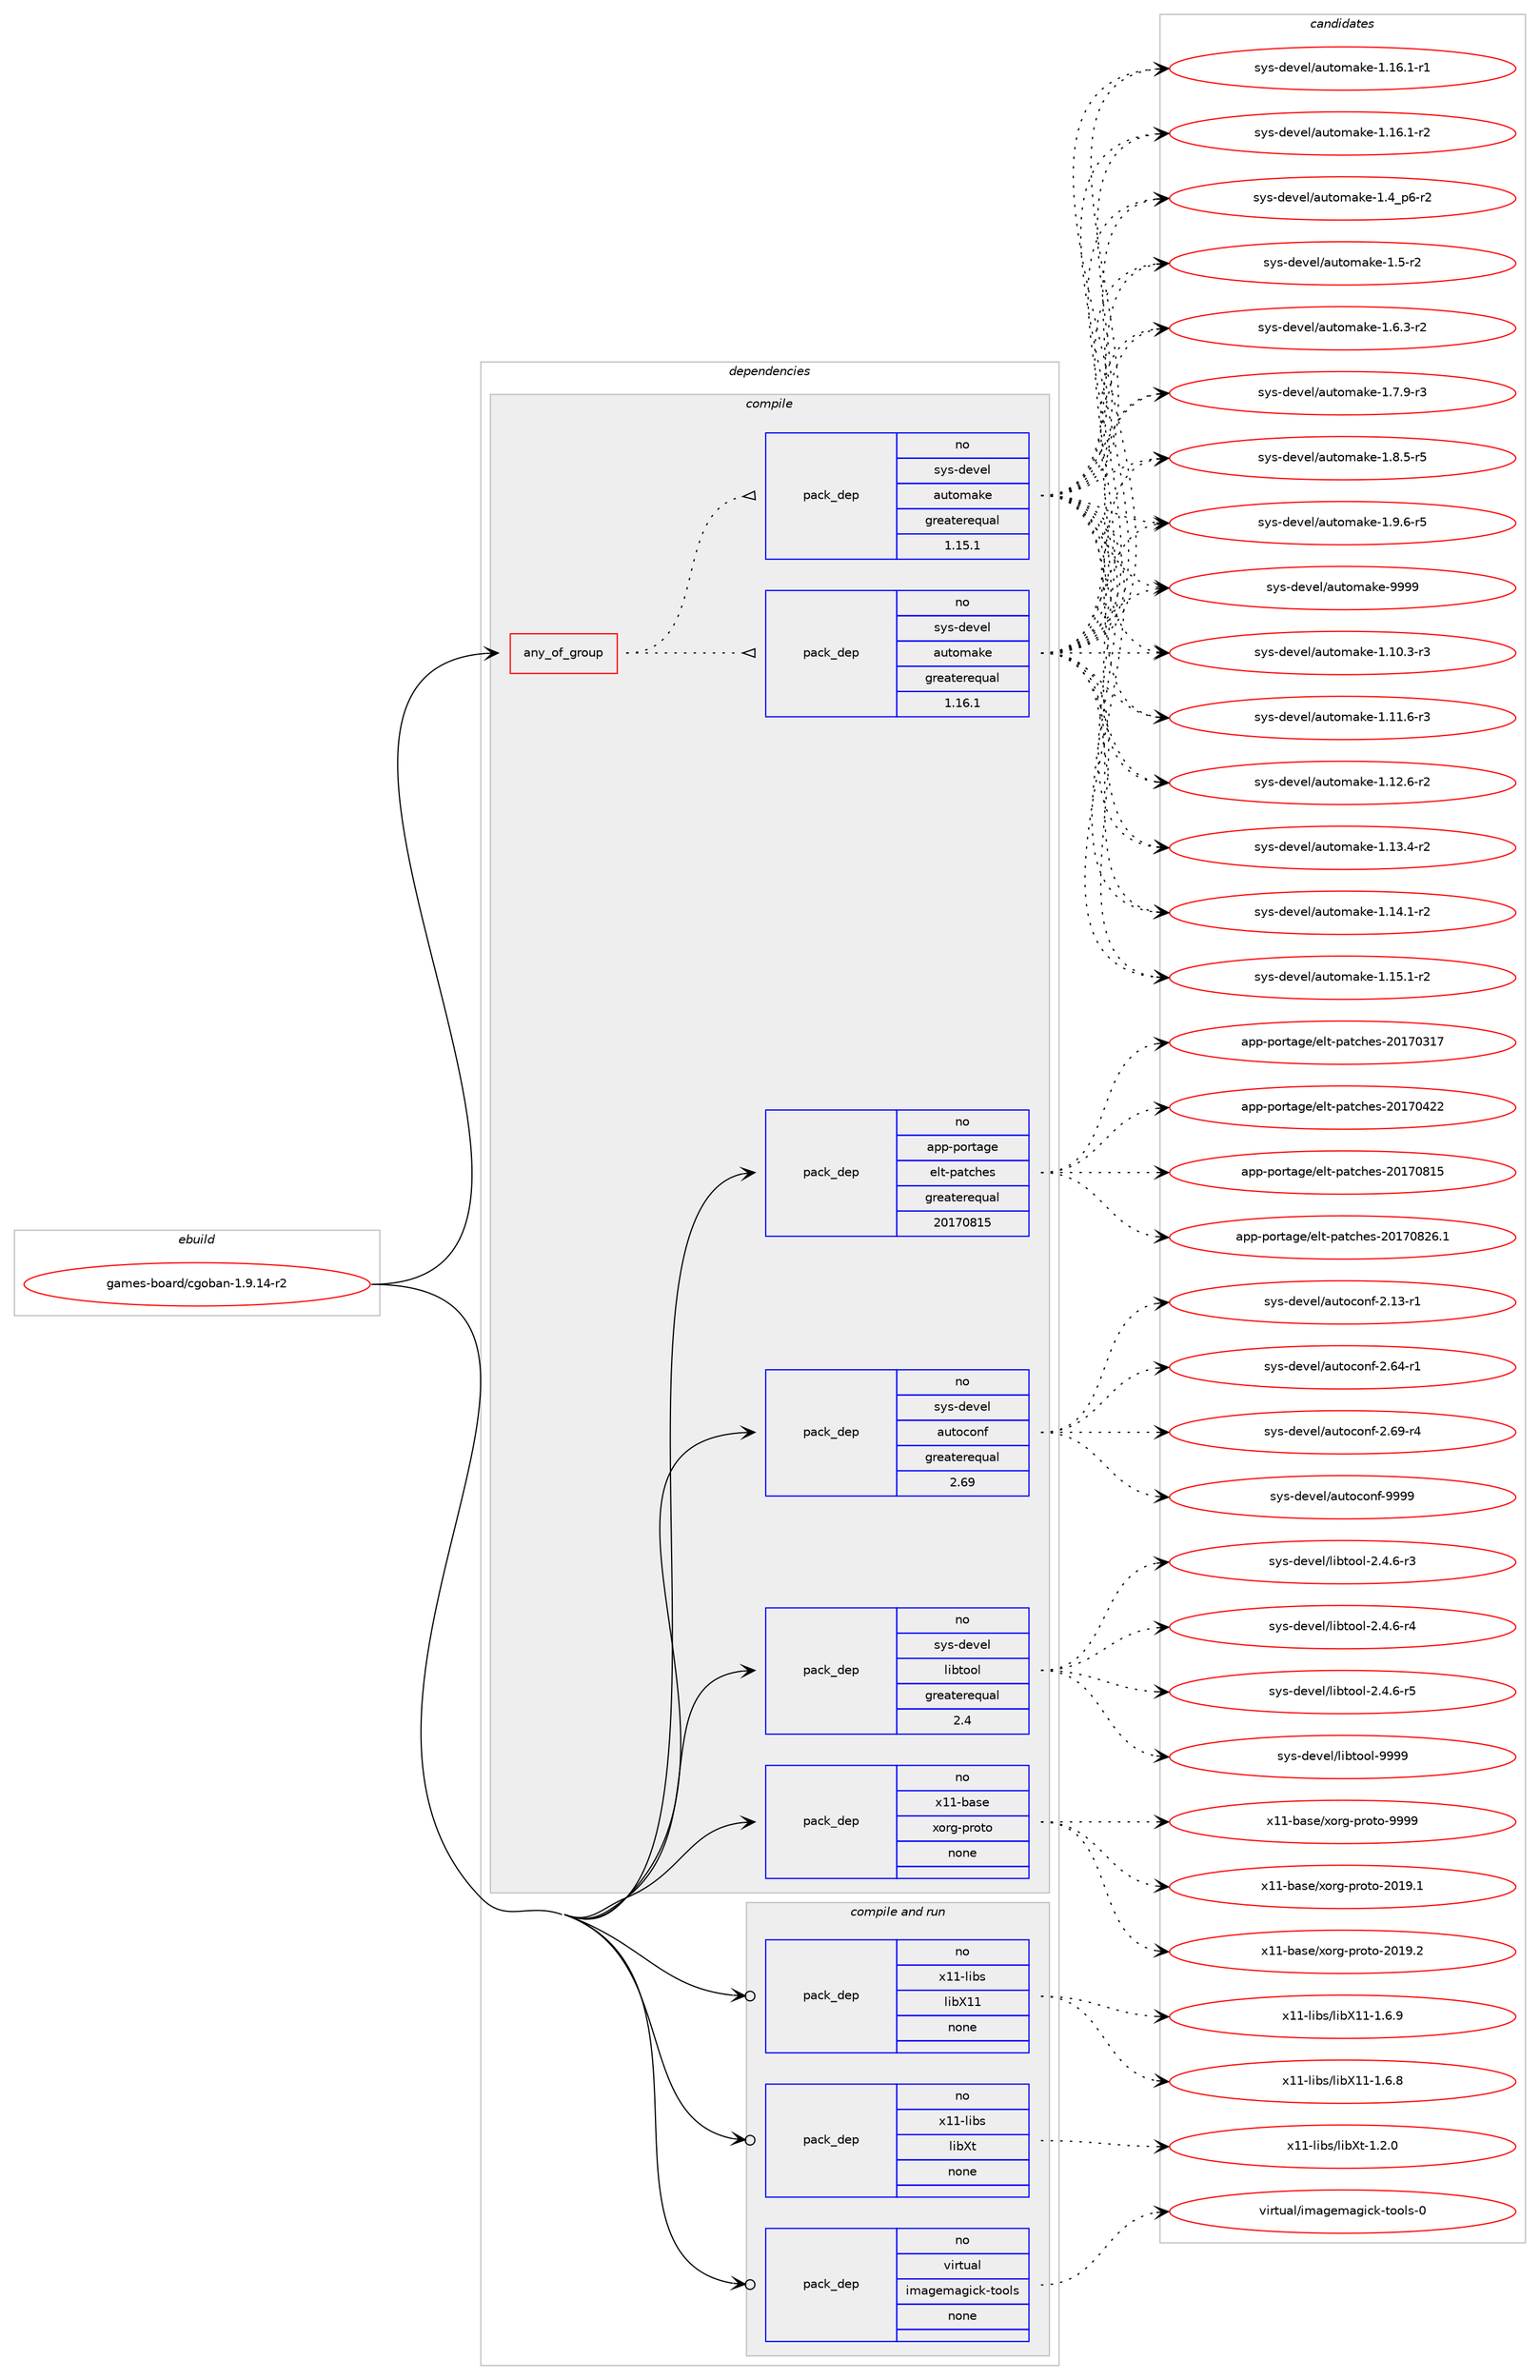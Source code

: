 digraph prolog {

# *************
# Graph options
# *************

newrank=true;
concentrate=true;
compound=true;
graph [rankdir=LR,fontname=Helvetica,fontsize=10,ranksep=1.5];#, ranksep=2.5, nodesep=0.2];
edge  [arrowhead=vee];
node  [fontname=Helvetica,fontsize=10];

# **********
# The ebuild
# **********

subgraph cluster_leftcol {
color=gray;
rank=same;
label=<<i>ebuild</i>>;
id [label="games-board/cgoban-1.9.14-r2", color=red, width=4, href="../games-board/cgoban-1.9.14-r2.svg"];
}

# ****************
# The dependencies
# ****************

subgraph cluster_midcol {
color=gray;
label=<<i>dependencies</i>>;
subgraph cluster_compile {
fillcolor="#eeeeee";
style=filled;
label=<<i>compile</i>>;
subgraph any11910 {
dependency737291 [label=<<TABLE BORDER="0" CELLBORDER="1" CELLSPACING="0" CELLPADDING="4"><TR><TD CELLPADDING="10">any_of_group</TD></TR></TABLE>>, shape=none, color=red];subgraph pack540778 {
dependency737292 [label=<<TABLE BORDER="0" CELLBORDER="1" CELLSPACING="0" CELLPADDING="4" WIDTH="220"><TR><TD ROWSPAN="6" CELLPADDING="30">pack_dep</TD></TR><TR><TD WIDTH="110">no</TD></TR><TR><TD>sys-devel</TD></TR><TR><TD>automake</TD></TR><TR><TD>greaterequal</TD></TR><TR><TD>1.16.1</TD></TR></TABLE>>, shape=none, color=blue];
}
dependency737291:e -> dependency737292:w [weight=20,style="dotted",arrowhead="oinv"];
subgraph pack540779 {
dependency737293 [label=<<TABLE BORDER="0" CELLBORDER="1" CELLSPACING="0" CELLPADDING="4" WIDTH="220"><TR><TD ROWSPAN="6" CELLPADDING="30">pack_dep</TD></TR><TR><TD WIDTH="110">no</TD></TR><TR><TD>sys-devel</TD></TR><TR><TD>automake</TD></TR><TR><TD>greaterequal</TD></TR><TR><TD>1.15.1</TD></TR></TABLE>>, shape=none, color=blue];
}
dependency737291:e -> dependency737293:w [weight=20,style="dotted",arrowhead="oinv"];
}
id:e -> dependency737291:w [weight=20,style="solid",arrowhead="vee"];
subgraph pack540780 {
dependency737294 [label=<<TABLE BORDER="0" CELLBORDER="1" CELLSPACING="0" CELLPADDING="4" WIDTH="220"><TR><TD ROWSPAN="6" CELLPADDING="30">pack_dep</TD></TR><TR><TD WIDTH="110">no</TD></TR><TR><TD>app-portage</TD></TR><TR><TD>elt-patches</TD></TR><TR><TD>greaterequal</TD></TR><TR><TD>20170815</TD></TR></TABLE>>, shape=none, color=blue];
}
id:e -> dependency737294:w [weight=20,style="solid",arrowhead="vee"];
subgraph pack540781 {
dependency737295 [label=<<TABLE BORDER="0" CELLBORDER="1" CELLSPACING="0" CELLPADDING="4" WIDTH="220"><TR><TD ROWSPAN="6" CELLPADDING="30">pack_dep</TD></TR><TR><TD WIDTH="110">no</TD></TR><TR><TD>sys-devel</TD></TR><TR><TD>autoconf</TD></TR><TR><TD>greaterequal</TD></TR><TR><TD>2.69</TD></TR></TABLE>>, shape=none, color=blue];
}
id:e -> dependency737295:w [weight=20,style="solid",arrowhead="vee"];
subgraph pack540782 {
dependency737296 [label=<<TABLE BORDER="0" CELLBORDER="1" CELLSPACING="0" CELLPADDING="4" WIDTH="220"><TR><TD ROWSPAN="6" CELLPADDING="30">pack_dep</TD></TR><TR><TD WIDTH="110">no</TD></TR><TR><TD>sys-devel</TD></TR><TR><TD>libtool</TD></TR><TR><TD>greaterequal</TD></TR><TR><TD>2.4</TD></TR></TABLE>>, shape=none, color=blue];
}
id:e -> dependency737296:w [weight=20,style="solid",arrowhead="vee"];
subgraph pack540783 {
dependency737297 [label=<<TABLE BORDER="0" CELLBORDER="1" CELLSPACING="0" CELLPADDING="4" WIDTH="220"><TR><TD ROWSPAN="6" CELLPADDING="30">pack_dep</TD></TR><TR><TD WIDTH="110">no</TD></TR><TR><TD>x11-base</TD></TR><TR><TD>xorg-proto</TD></TR><TR><TD>none</TD></TR><TR><TD></TD></TR></TABLE>>, shape=none, color=blue];
}
id:e -> dependency737297:w [weight=20,style="solid",arrowhead="vee"];
}
subgraph cluster_compileandrun {
fillcolor="#eeeeee";
style=filled;
label=<<i>compile and run</i>>;
subgraph pack540784 {
dependency737298 [label=<<TABLE BORDER="0" CELLBORDER="1" CELLSPACING="0" CELLPADDING="4" WIDTH="220"><TR><TD ROWSPAN="6" CELLPADDING="30">pack_dep</TD></TR><TR><TD WIDTH="110">no</TD></TR><TR><TD>virtual</TD></TR><TR><TD>imagemagick-tools</TD></TR><TR><TD>none</TD></TR><TR><TD></TD></TR></TABLE>>, shape=none, color=blue];
}
id:e -> dependency737298:w [weight=20,style="solid",arrowhead="odotvee"];
subgraph pack540785 {
dependency737299 [label=<<TABLE BORDER="0" CELLBORDER="1" CELLSPACING="0" CELLPADDING="4" WIDTH="220"><TR><TD ROWSPAN="6" CELLPADDING="30">pack_dep</TD></TR><TR><TD WIDTH="110">no</TD></TR><TR><TD>x11-libs</TD></TR><TR><TD>libX11</TD></TR><TR><TD>none</TD></TR><TR><TD></TD></TR></TABLE>>, shape=none, color=blue];
}
id:e -> dependency737299:w [weight=20,style="solid",arrowhead="odotvee"];
subgraph pack540786 {
dependency737300 [label=<<TABLE BORDER="0" CELLBORDER="1" CELLSPACING="0" CELLPADDING="4" WIDTH="220"><TR><TD ROWSPAN="6" CELLPADDING="30">pack_dep</TD></TR><TR><TD WIDTH="110">no</TD></TR><TR><TD>x11-libs</TD></TR><TR><TD>libXt</TD></TR><TR><TD>none</TD></TR><TR><TD></TD></TR></TABLE>>, shape=none, color=blue];
}
id:e -> dependency737300:w [weight=20,style="solid",arrowhead="odotvee"];
}
subgraph cluster_run {
fillcolor="#eeeeee";
style=filled;
label=<<i>run</i>>;
}
}

# **************
# The candidates
# **************

subgraph cluster_choices {
rank=same;
color=gray;
label=<<i>candidates</i>>;

subgraph choice540778 {
color=black;
nodesep=1;
choice11512111545100101118101108479711711611110997107101454946494846514511451 [label="sys-devel/automake-1.10.3-r3", color=red, width=4,href="../sys-devel/automake-1.10.3-r3.svg"];
choice11512111545100101118101108479711711611110997107101454946494946544511451 [label="sys-devel/automake-1.11.6-r3", color=red, width=4,href="../sys-devel/automake-1.11.6-r3.svg"];
choice11512111545100101118101108479711711611110997107101454946495046544511450 [label="sys-devel/automake-1.12.6-r2", color=red, width=4,href="../sys-devel/automake-1.12.6-r2.svg"];
choice11512111545100101118101108479711711611110997107101454946495146524511450 [label="sys-devel/automake-1.13.4-r2", color=red, width=4,href="../sys-devel/automake-1.13.4-r2.svg"];
choice11512111545100101118101108479711711611110997107101454946495246494511450 [label="sys-devel/automake-1.14.1-r2", color=red, width=4,href="../sys-devel/automake-1.14.1-r2.svg"];
choice11512111545100101118101108479711711611110997107101454946495346494511450 [label="sys-devel/automake-1.15.1-r2", color=red, width=4,href="../sys-devel/automake-1.15.1-r2.svg"];
choice11512111545100101118101108479711711611110997107101454946495446494511449 [label="sys-devel/automake-1.16.1-r1", color=red, width=4,href="../sys-devel/automake-1.16.1-r1.svg"];
choice11512111545100101118101108479711711611110997107101454946495446494511450 [label="sys-devel/automake-1.16.1-r2", color=red, width=4,href="../sys-devel/automake-1.16.1-r2.svg"];
choice115121115451001011181011084797117116111109971071014549465295112544511450 [label="sys-devel/automake-1.4_p6-r2", color=red, width=4,href="../sys-devel/automake-1.4_p6-r2.svg"];
choice11512111545100101118101108479711711611110997107101454946534511450 [label="sys-devel/automake-1.5-r2", color=red, width=4,href="../sys-devel/automake-1.5-r2.svg"];
choice115121115451001011181011084797117116111109971071014549465446514511450 [label="sys-devel/automake-1.6.3-r2", color=red, width=4,href="../sys-devel/automake-1.6.3-r2.svg"];
choice115121115451001011181011084797117116111109971071014549465546574511451 [label="sys-devel/automake-1.7.9-r3", color=red, width=4,href="../sys-devel/automake-1.7.9-r3.svg"];
choice115121115451001011181011084797117116111109971071014549465646534511453 [label="sys-devel/automake-1.8.5-r5", color=red, width=4,href="../sys-devel/automake-1.8.5-r5.svg"];
choice115121115451001011181011084797117116111109971071014549465746544511453 [label="sys-devel/automake-1.9.6-r5", color=red, width=4,href="../sys-devel/automake-1.9.6-r5.svg"];
choice115121115451001011181011084797117116111109971071014557575757 [label="sys-devel/automake-9999", color=red, width=4,href="../sys-devel/automake-9999.svg"];
dependency737292:e -> choice11512111545100101118101108479711711611110997107101454946494846514511451:w [style=dotted,weight="100"];
dependency737292:e -> choice11512111545100101118101108479711711611110997107101454946494946544511451:w [style=dotted,weight="100"];
dependency737292:e -> choice11512111545100101118101108479711711611110997107101454946495046544511450:w [style=dotted,weight="100"];
dependency737292:e -> choice11512111545100101118101108479711711611110997107101454946495146524511450:w [style=dotted,weight="100"];
dependency737292:e -> choice11512111545100101118101108479711711611110997107101454946495246494511450:w [style=dotted,weight="100"];
dependency737292:e -> choice11512111545100101118101108479711711611110997107101454946495346494511450:w [style=dotted,weight="100"];
dependency737292:e -> choice11512111545100101118101108479711711611110997107101454946495446494511449:w [style=dotted,weight="100"];
dependency737292:e -> choice11512111545100101118101108479711711611110997107101454946495446494511450:w [style=dotted,weight="100"];
dependency737292:e -> choice115121115451001011181011084797117116111109971071014549465295112544511450:w [style=dotted,weight="100"];
dependency737292:e -> choice11512111545100101118101108479711711611110997107101454946534511450:w [style=dotted,weight="100"];
dependency737292:e -> choice115121115451001011181011084797117116111109971071014549465446514511450:w [style=dotted,weight="100"];
dependency737292:e -> choice115121115451001011181011084797117116111109971071014549465546574511451:w [style=dotted,weight="100"];
dependency737292:e -> choice115121115451001011181011084797117116111109971071014549465646534511453:w [style=dotted,weight="100"];
dependency737292:e -> choice115121115451001011181011084797117116111109971071014549465746544511453:w [style=dotted,weight="100"];
dependency737292:e -> choice115121115451001011181011084797117116111109971071014557575757:w [style=dotted,weight="100"];
}
subgraph choice540779 {
color=black;
nodesep=1;
choice11512111545100101118101108479711711611110997107101454946494846514511451 [label="sys-devel/automake-1.10.3-r3", color=red, width=4,href="../sys-devel/automake-1.10.3-r3.svg"];
choice11512111545100101118101108479711711611110997107101454946494946544511451 [label="sys-devel/automake-1.11.6-r3", color=red, width=4,href="../sys-devel/automake-1.11.6-r3.svg"];
choice11512111545100101118101108479711711611110997107101454946495046544511450 [label="sys-devel/automake-1.12.6-r2", color=red, width=4,href="../sys-devel/automake-1.12.6-r2.svg"];
choice11512111545100101118101108479711711611110997107101454946495146524511450 [label="sys-devel/automake-1.13.4-r2", color=red, width=4,href="../sys-devel/automake-1.13.4-r2.svg"];
choice11512111545100101118101108479711711611110997107101454946495246494511450 [label="sys-devel/automake-1.14.1-r2", color=red, width=4,href="../sys-devel/automake-1.14.1-r2.svg"];
choice11512111545100101118101108479711711611110997107101454946495346494511450 [label="sys-devel/automake-1.15.1-r2", color=red, width=4,href="../sys-devel/automake-1.15.1-r2.svg"];
choice11512111545100101118101108479711711611110997107101454946495446494511449 [label="sys-devel/automake-1.16.1-r1", color=red, width=4,href="../sys-devel/automake-1.16.1-r1.svg"];
choice11512111545100101118101108479711711611110997107101454946495446494511450 [label="sys-devel/automake-1.16.1-r2", color=red, width=4,href="../sys-devel/automake-1.16.1-r2.svg"];
choice115121115451001011181011084797117116111109971071014549465295112544511450 [label="sys-devel/automake-1.4_p6-r2", color=red, width=4,href="../sys-devel/automake-1.4_p6-r2.svg"];
choice11512111545100101118101108479711711611110997107101454946534511450 [label="sys-devel/automake-1.5-r2", color=red, width=4,href="../sys-devel/automake-1.5-r2.svg"];
choice115121115451001011181011084797117116111109971071014549465446514511450 [label="sys-devel/automake-1.6.3-r2", color=red, width=4,href="../sys-devel/automake-1.6.3-r2.svg"];
choice115121115451001011181011084797117116111109971071014549465546574511451 [label="sys-devel/automake-1.7.9-r3", color=red, width=4,href="../sys-devel/automake-1.7.9-r3.svg"];
choice115121115451001011181011084797117116111109971071014549465646534511453 [label="sys-devel/automake-1.8.5-r5", color=red, width=4,href="../sys-devel/automake-1.8.5-r5.svg"];
choice115121115451001011181011084797117116111109971071014549465746544511453 [label="sys-devel/automake-1.9.6-r5", color=red, width=4,href="../sys-devel/automake-1.9.6-r5.svg"];
choice115121115451001011181011084797117116111109971071014557575757 [label="sys-devel/automake-9999", color=red, width=4,href="../sys-devel/automake-9999.svg"];
dependency737293:e -> choice11512111545100101118101108479711711611110997107101454946494846514511451:w [style=dotted,weight="100"];
dependency737293:e -> choice11512111545100101118101108479711711611110997107101454946494946544511451:w [style=dotted,weight="100"];
dependency737293:e -> choice11512111545100101118101108479711711611110997107101454946495046544511450:w [style=dotted,weight="100"];
dependency737293:e -> choice11512111545100101118101108479711711611110997107101454946495146524511450:w [style=dotted,weight="100"];
dependency737293:e -> choice11512111545100101118101108479711711611110997107101454946495246494511450:w [style=dotted,weight="100"];
dependency737293:e -> choice11512111545100101118101108479711711611110997107101454946495346494511450:w [style=dotted,weight="100"];
dependency737293:e -> choice11512111545100101118101108479711711611110997107101454946495446494511449:w [style=dotted,weight="100"];
dependency737293:e -> choice11512111545100101118101108479711711611110997107101454946495446494511450:w [style=dotted,weight="100"];
dependency737293:e -> choice115121115451001011181011084797117116111109971071014549465295112544511450:w [style=dotted,weight="100"];
dependency737293:e -> choice11512111545100101118101108479711711611110997107101454946534511450:w [style=dotted,weight="100"];
dependency737293:e -> choice115121115451001011181011084797117116111109971071014549465446514511450:w [style=dotted,weight="100"];
dependency737293:e -> choice115121115451001011181011084797117116111109971071014549465546574511451:w [style=dotted,weight="100"];
dependency737293:e -> choice115121115451001011181011084797117116111109971071014549465646534511453:w [style=dotted,weight="100"];
dependency737293:e -> choice115121115451001011181011084797117116111109971071014549465746544511453:w [style=dotted,weight="100"];
dependency737293:e -> choice115121115451001011181011084797117116111109971071014557575757:w [style=dotted,weight="100"];
}
subgraph choice540780 {
color=black;
nodesep=1;
choice97112112451121111141169710310147101108116451129711699104101115455048495548514955 [label="app-portage/elt-patches-20170317", color=red, width=4,href="../app-portage/elt-patches-20170317.svg"];
choice97112112451121111141169710310147101108116451129711699104101115455048495548525050 [label="app-portage/elt-patches-20170422", color=red, width=4,href="../app-portage/elt-patches-20170422.svg"];
choice97112112451121111141169710310147101108116451129711699104101115455048495548564953 [label="app-portage/elt-patches-20170815", color=red, width=4,href="../app-portage/elt-patches-20170815.svg"];
choice971121124511211111411697103101471011081164511297116991041011154550484955485650544649 [label="app-portage/elt-patches-20170826.1", color=red, width=4,href="../app-portage/elt-patches-20170826.1.svg"];
dependency737294:e -> choice97112112451121111141169710310147101108116451129711699104101115455048495548514955:w [style=dotted,weight="100"];
dependency737294:e -> choice97112112451121111141169710310147101108116451129711699104101115455048495548525050:w [style=dotted,weight="100"];
dependency737294:e -> choice97112112451121111141169710310147101108116451129711699104101115455048495548564953:w [style=dotted,weight="100"];
dependency737294:e -> choice971121124511211111411697103101471011081164511297116991041011154550484955485650544649:w [style=dotted,weight="100"];
}
subgraph choice540781 {
color=black;
nodesep=1;
choice1151211154510010111810110847971171161119911111010245504649514511449 [label="sys-devel/autoconf-2.13-r1", color=red, width=4,href="../sys-devel/autoconf-2.13-r1.svg"];
choice1151211154510010111810110847971171161119911111010245504654524511449 [label="sys-devel/autoconf-2.64-r1", color=red, width=4,href="../sys-devel/autoconf-2.64-r1.svg"];
choice1151211154510010111810110847971171161119911111010245504654574511452 [label="sys-devel/autoconf-2.69-r4", color=red, width=4,href="../sys-devel/autoconf-2.69-r4.svg"];
choice115121115451001011181011084797117116111991111101024557575757 [label="sys-devel/autoconf-9999", color=red, width=4,href="../sys-devel/autoconf-9999.svg"];
dependency737295:e -> choice1151211154510010111810110847971171161119911111010245504649514511449:w [style=dotted,weight="100"];
dependency737295:e -> choice1151211154510010111810110847971171161119911111010245504654524511449:w [style=dotted,weight="100"];
dependency737295:e -> choice1151211154510010111810110847971171161119911111010245504654574511452:w [style=dotted,weight="100"];
dependency737295:e -> choice115121115451001011181011084797117116111991111101024557575757:w [style=dotted,weight="100"];
}
subgraph choice540782 {
color=black;
nodesep=1;
choice1151211154510010111810110847108105981161111111084550465246544511451 [label="sys-devel/libtool-2.4.6-r3", color=red, width=4,href="../sys-devel/libtool-2.4.6-r3.svg"];
choice1151211154510010111810110847108105981161111111084550465246544511452 [label="sys-devel/libtool-2.4.6-r4", color=red, width=4,href="../sys-devel/libtool-2.4.6-r4.svg"];
choice1151211154510010111810110847108105981161111111084550465246544511453 [label="sys-devel/libtool-2.4.6-r5", color=red, width=4,href="../sys-devel/libtool-2.4.6-r5.svg"];
choice1151211154510010111810110847108105981161111111084557575757 [label="sys-devel/libtool-9999", color=red, width=4,href="../sys-devel/libtool-9999.svg"];
dependency737296:e -> choice1151211154510010111810110847108105981161111111084550465246544511451:w [style=dotted,weight="100"];
dependency737296:e -> choice1151211154510010111810110847108105981161111111084550465246544511452:w [style=dotted,weight="100"];
dependency737296:e -> choice1151211154510010111810110847108105981161111111084550465246544511453:w [style=dotted,weight="100"];
dependency737296:e -> choice1151211154510010111810110847108105981161111111084557575757:w [style=dotted,weight="100"];
}
subgraph choice540783 {
color=black;
nodesep=1;
choice1204949459897115101471201111141034511211411111611145504849574649 [label="x11-base/xorg-proto-2019.1", color=red, width=4,href="../x11-base/xorg-proto-2019.1.svg"];
choice1204949459897115101471201111141034511211411111611145504849574650 [label="x11-base/xorg-proto-2019.2", color=red, width=4,href="../x11-base/xorg-proto-2019.2.svg"];
choice120494945989711510147120111114103451121141111161114557575757 [label="x11-base/xorg-proto-9999", color=red, width=4,href="../x11-base/xorg-proto-9999.svg"];
dependency737297:e -> choice1204949459897115101471201111141034511211411111611145504849574649:w [style=dotted,weight="100"];
dependency737297:e -> choice1204949459897115101471201111141034511211411111611145504849574650:w [style=dotted,weight="100"];
dependency737297:e -> choice120494945989711510147120111114103451121141111161114557575757:w [style=dotted,weight="100"];
}
subgraph choice540784 {
color=black;
nodesep=1;
choice1181051141161179710847105109971031011099710310599107451161111111081154548 [label="virtual/imagemagick-tools-0", color=red, width=4,href="../virtual/imagemagick-tools-0.svg"];
dependency737298:e -> choice1181051141161179710847105109971031011099710310599107451161111111081154548:w [style=dotted,weight="100"];
}
subgraph choice540785 {
color=black;
nodesep=1;
choice120494945108105981154710810598884949454946544656 [label="x11-libs/libX11-1.6.8", color=red, width=4,href="../x11-libs/libX11-1.6.8.svg"];
choice120494945108105981154710810598884949454946544657 [label="x11-libs/libX11-1.6.9", color=red, width=4,href="../x11-libs/libX11-1.6.9.svg"];
dependency737299:e -> choice120494945108105981154710810598884949454946544656:w [style=dotted,weight="100"];
dependency737299:e -> choice120494945108105981154710810598884949454946544657:w [style=dotted,weight="100"];
}
subgraph choice540786 {
color=black;
nodesep=1;
choice12049494510810598115471081059888116454946504648 [label="x11-libs/libXt-1.2.0", color=red, width=4,href="../x11-libs/libXt-1.2.0.svg"];
dependency737300:e -> choice12049494510810598115471081059888116454946504648:w [style=dotted,weight="100"];
}
}

}
